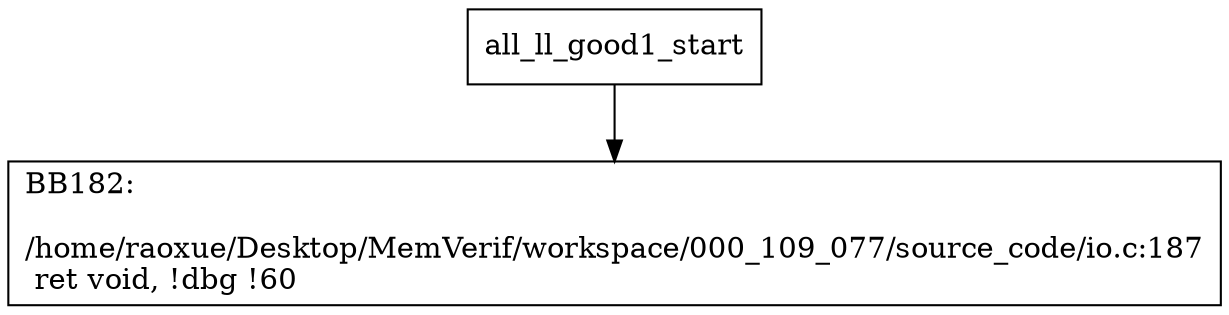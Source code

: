 digraph "CFG for'all_ll_good1' function" {
	BBall_ll_good1_start[shape=record,label="{all_ll_good1_start}"];
	BBall_ll_good1_start-> all_ll_good1BB182;
	all_ll_good1BB182 [shape=record, label="{BB182:\l\l/home/raoxue/Desktop/MemVerif/workspace/000_109_077/source_code/io.c:187\l
  ret void, !dbg !60\l
}"];
}
